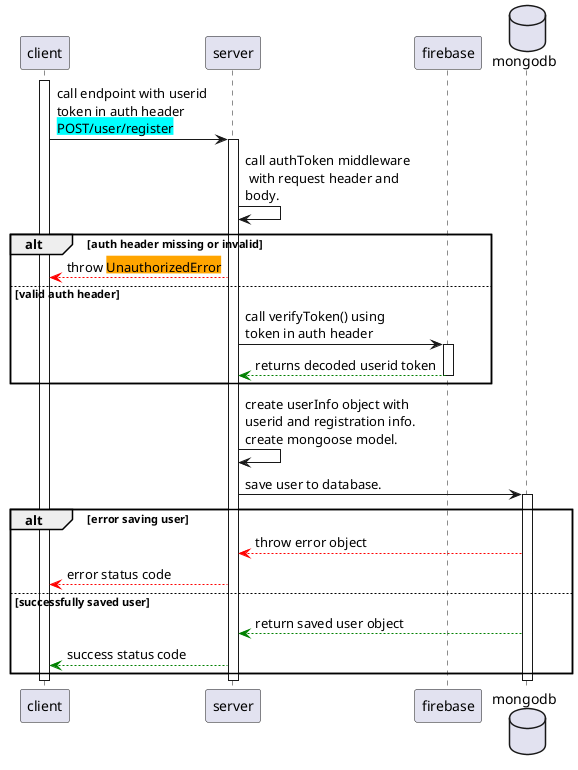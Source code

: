 @startuml
'https://plantuml.com/sequence-diagram

participant client
participant server
participant firebase
database mongodb

activate client
    client -> server : call endpoint with userid\ntoken in auth header\n<back:cyan>POST/user/register
    activate server
        server -> server: call authToken middleware\n with request header and\nbody.
        alt auth header missing or invalid
            server -[#red]-> client: throw <back:orange>UnauthorizedError
        else valid auth header
            server -> firebase: call verifyToken() using\ntoken in auth header
            activate firebase
                firebase -[#green]-> server: returns decoded userid token
            deactivate firebase
        end

        server -> server: create userInfo object with\nuserid and registration info.\ncreate mongoose model.
        server -> mongodb: save user to database.
        activate mongodb
            alt error saving user
                mongodb -[#red]-> server: throw error object
                server -[#red]-> client: error status code
            else successfully saved user
                mongodb -[#green]-> server: return saved user object
                server -[#green]-> client: success status code
            end
        deactivate mongodb
    deactivate server
deactivate client

@enduml